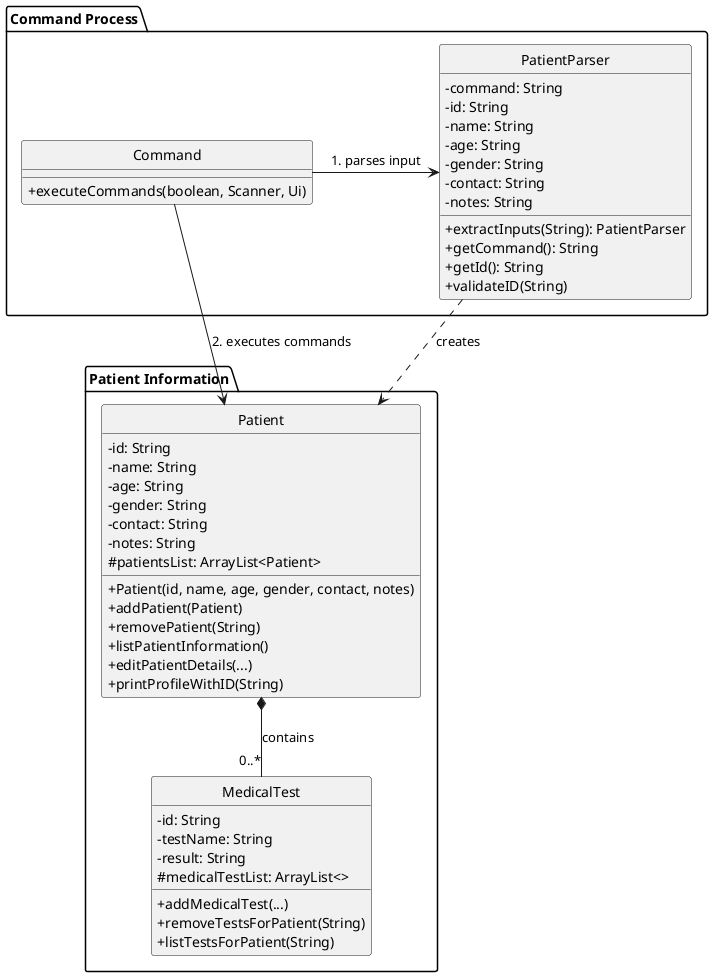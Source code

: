 @startuml

hide circle
skinparam classAttributeIconSize 0

package "Patient Information" {
  class Patient {
    -id: String
    -name: String
    -age: String
    -gender: String
    -contact: String
    -notes: String
    #patientsList: ArrayList<Patient>
    +Patient(id, name, age, gender, contact, notes)
    +addPatient(Patient)
    +removePatient(String)
    +listPatientInformation()
    +editPatientDetails(...)
    +printProfileWithID(String)
  }

  class MedicalTest {
    -id: String
    -testName: String
    -result: String
    #medicalTestList: ArrayList<>
    +addMedicalTest(...)
    +removeTestsForPatient(String)
    +listTestsForPatient(String)
  }
}

package "Command Process" {
  class Command {
    +executeCommands(boolean, Scanner, Ui)
  }

  class PatientParser {
    -command: String
    -id: String
    -name: String
    -age: String
    -gender: String
    -contact: String
    -notes: String
    +extractInputs(String): PatientParser
    +getCommand(): String
    +getId(): String
    +validateID(String)
  }
}

Command -right-> PatientParser : "1. parses input"
Command -right-> Patient : "2. executes commands"

Patient *-- "0..*" MedicalTest : contains
PatientParser ..> Patient : creates

@enduml